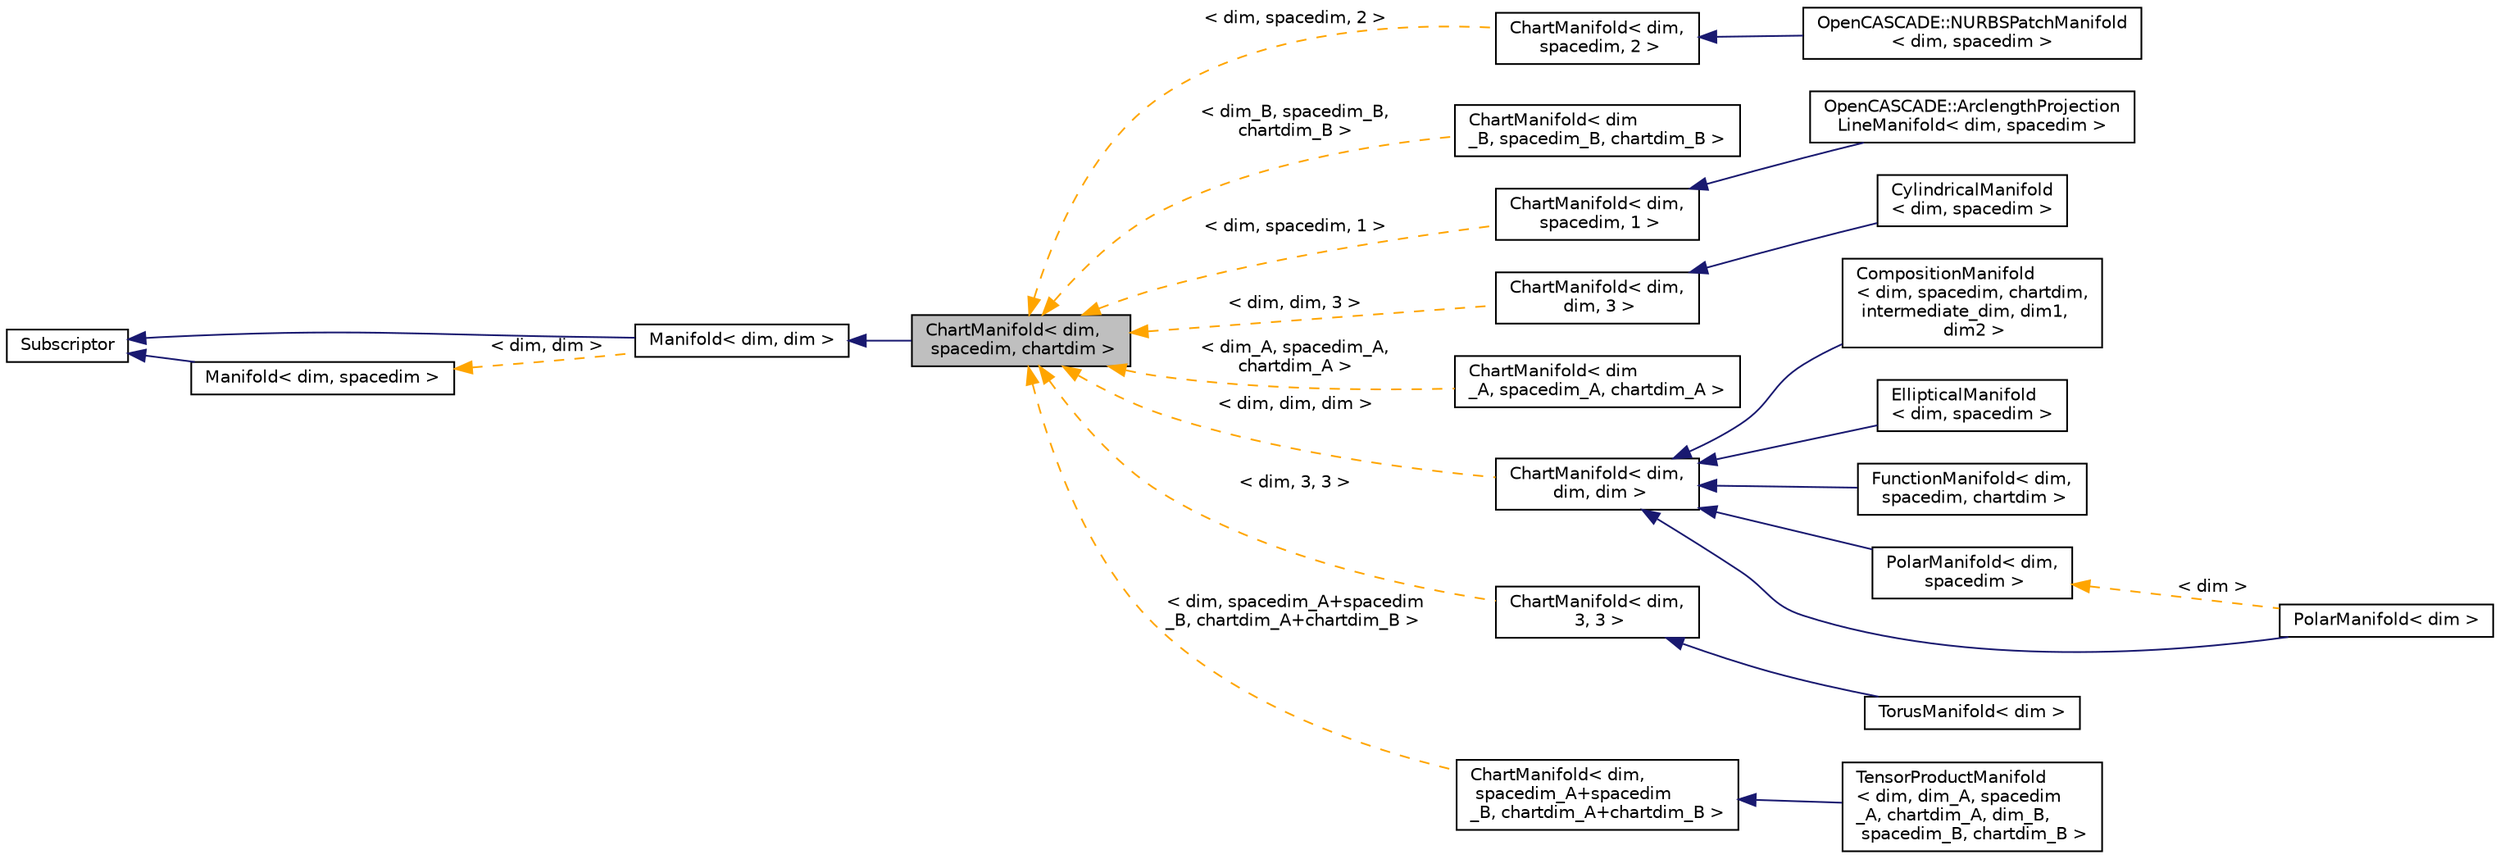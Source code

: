 digraph "ChartManifold&lt; dim, spacedim, chartdim &gt;"
{
 // LATEX_PDF_SIZE
  edge [fontname="Helvetica",fontsize="10",labelfontname="Helvetica",labelfontsize="10"];
  node [fontname="Helvetica",fontsize="10",shape=record];
  rankdir="LR";
  Node1 [label="ChartManifold\< dim,\l spacedim, chartdim \>",height=0.2,width=0.4,color="black", fillcolor="grey75", style="filled", fontcolor="black",tooltip=" "];
  Node2 -> Node1 [dir="back",color="midnightblue",fontsize="10",style="solid",fontname="Helvetica"];
  Node2 [label="Manifold\< dim, dim \>",height=0.2,width=0.4,color="black", fillcolor="white", style="filled",URL="$classManifold.html",tooltip=" "];
  Node3 -> Node2 [dir="back",color="midnightblue",fontsize="10",style="solid",fontname="Helvetica"];
  Node3 [label="Subscriptor",height=0.2,width=0.4,color="black", fillcolor="white", style="filled",URL="$classSubscriptor.html",tooltip=" "];
  Node4 -> Node2 [dir="back",color="orange",fontsize="10",style="dashed",label=" \< dim, dim \>" ,fontname="Helvetica"];
  Node4 [label="Manifold\< dim, spacedim \>",height=0.2,width=0.4,color="black", fillcolor="white", style="filled",URL="$classManifold.html",tooltip=" "];
  Node3 -> Node4 [dir="back",color="midnightblue",fontsize="10",style="solid",fontname="Helvetica"];
  Node1 -> Node5 [dir="back",color="orange",fontsize="10",style="dashed",label=" \< dim, spacedim, 2 \>" ,fontname="Helvetica"];
  Node5 [label="ChartManifold\< dim,\l spacedim, 2 \>",height=0.2,width=0.4,color="black", fillcolor="white", style="filled",URL="$classChartManifold.html",tooltip=" "];
  Node5 -> Node6 [dir="back",color="midnightblue",fontsize="10",style="solid",fontname="Helvetica"];
  Node6 [label="OpenCASCADE::NURBSPatchManifold\l\< dim, spacedim \>",height=0.2,width=0.4,color="black", fillcolor="white", style="filled",URL="$classOpenCASCADE_1_1NURBSPatchManifold.html",tooltip=" "];
  Node1 -> Node7 [dir="back",color="orange",fontsize="10",style="dashed",label=" \< dim_B, spacedim_B,\l chartdim_B \>" ,fontname="Helvetica"];
  Node7 [label="ChartManifold\< dim\l_B, spacedim_B, chartdim_B \>",height=0.2,width=0.4,color="black", fillcolor="white", style="filled",URL="$classChartManifold.html",tooltip=" "];
  Node1 -> Node8 [dir="back",color="orange",fontsize="10",style="dashed",label=" \< dim, spacedim, 1 \>" ,fontname="Helvetica"];
  Node8 [label="ChartManifold\< dim,\l spacedim, 1 \>",height=0.2,width=0.4,color="black", fillcolor="white", style="filled",URL="$classChartManifold.html",tooltip=" "];
  Node8 -> Node9 [dir="back",color="midnightblue",fontsize="10",style="solid",fontname="Helvetica"];
  Node9 [label="OpenCASCADE::ArclengthProjection\lLineManifold\< dim, spacedim \>",height=0.2,width=0.4,color="black", fillcolor="white", style="filled",URL="$classOpenCASCADE_1_1ArclengthProjectionLineManifold.html",tooltip=" "];
  Node1 -> Node10 [dir="back",color="orange",fontsize="10",style="dashed",label=" \< dim, dim, 3 \>" ,fontname="Helvetica"];
  Node10 [label="ChartManifold\< dim,\l dim, 3 \>",height=0.2,width=0.4,color="black", fillcolor="white", style="filled",URL="$classChartManifold.html",tooltip=" "];
  Node10 -> Node11 [dir="back",color="midnightblue",fontsize="10",style="solid",fontname="Helvetica"];
  Node11 [label="CylindricalManifold\l\< dim, spacedim \>",height=0.2,width=0.4,color="black", fillcolor="white", style="filled",URL="$classCylindricalManifold.html",tooltip=" "];
  Node1 -> Node12 [dir="back",color="orange",fontsize="10",style="dashed",label=" \< dim_A, spacedim_A,\l chartdim_A \>" ,fontname="Helvetica"];
  Node12 [label="ChartManifold\< dim\l_A, spacedim_A, chartdim_A \>",height=0.2,width=0.4,color="black", fillcolor="white", style="filled",URL="$classChartManifold.html",tooltip=" "];
  Node1 -> Node13 [dir="back",color="orange",fontsize="10",style="dashed",label=" \< dim, dim, dim \>" ,fontname="Helvetica"];
  Node13 [label="ChartManifold\< dim,\l dim, dim \>",height=0.2,width=0.4,color="black", fillcolor="white", style="filled",URL="$classChartManifold.html",tooltip=" "];
  Node13 -> Node14 [dir="back",color="midnightblue",fontsize="10",style="solid",fontname="Helvetica"];
  Node14 [label="CompositionManifold\l\< dim, spacedim, chartdim,\l intermediate_dim, dim1,\l dim2 \>",height=0.2,width=0.4,color="black", fillcolor="white", style="filled",URL="$classCompositionManifold.html",tooltip=" "];
  Node13 -> Node15 [dir="back",color="midnightblue",fontsize="10",style="solid",fontname="Helvetica"];
  Node15 [label="EllipticalManifold\l\< dim, spacedim \>",height=0.2,width=0.4,color="black", fillcolor="white", style="filled",URL="$classEllipticalManifold.html",tooltip=" "];
  Node13 -> Node16 [dir="back",color="midnightblue",fontsize="10",style="solid",fontname="Helvetica"];
  Node16 [label="FunctionManifold\< dim,\l spacedim, chartdim \>",height=0.2,width=0.4,color="black", fillcolor="white", style="filled",URL="$classFunctionManifold.html",tooltip=" "];
  Node13 -> Node17 [dir="back",color="midnightblue",fontsize="10",style="solid",fontname="Helvetica"];
  Node17 [label="PolarManifold\< dim,\l spacedim \>",height=0.2,width=0.4,color="black", fillcolor="white", style="filled",URL="$classPolarManifold.html",tooltip=" "];
  Node17 -> Node18 [dir="back",color="orange",fontsize="10",style="dashed",label=" \< dim \>" ,fontname="Helvetica"];
  Node18 [label="PolarManifold\< dim \>",height=0.2,width=0.4,color="black", fillcolor="white", style="filled",URL="$classPolarManifold.html",tooltip=" "];
  Node13 -> Node18 [dir="back",color="midnightblue",fontsize="10",style="solid",fontname="Helvetica"];
  Node1 -> Node19 [dir="back",color="orange",fontsize="10",style="dashed",label=" \< dim, 3, 3 \>" ,fontname="Helvetica"];
  Node19 [label="ChartManifold\< dim,\l 3, 3 \>",height=0.2,width=0.4,color="black", fillcolor="white", style="filled",URL="$classChartManifold.html",tooltip=" "];
  Node19 -> Node20 [dir="back",color="midnightblue",fontsize="10",style="solid",fontname="Helvetica"];
  Node20 [label="TorusManifold\< dim \>",height=0.2,width=0.4,color="black", fillcolor="white", style="filled",URL="$classTorusManifold.html",tooltip=" "];
  Node1 -> Node21 [dir="back",color="orange",fontsize="10",style="dashed",label=" \< dim, spacedim_A+spacedim\l_B, chartdim_A+chartdim_B \>" ,fontname="Helvetica"];
  Node21 [label="ChartManifold\< dim,\l spacedim_A+spacedim\l_B, chartdim_A+chartdim_B \>",height=0.2,width=0.4,color="black", fillcolor="white", style="filled",URL="$classChartManifold.html",tooltip=" "];
  Node21 -> Node22 [dir="back",color="midnightblue",fontsize="10",style="solid",fontname="Helvetica"];
  Node22 [label="TensorProductManifold\l\< dim, dim_A, spacedim\l_A, chartdim_A, dim_B,\l spacedim_B, chartdim_B \>",height=0.2,width=0.4,color="black", fillcolor="white", style="filled",URL="$classTensorProductManifold.html",tooltip="Tensor product manifold of two ChartManifolds. This manifold will combine the ChartManifolds A and B ..."];
}
